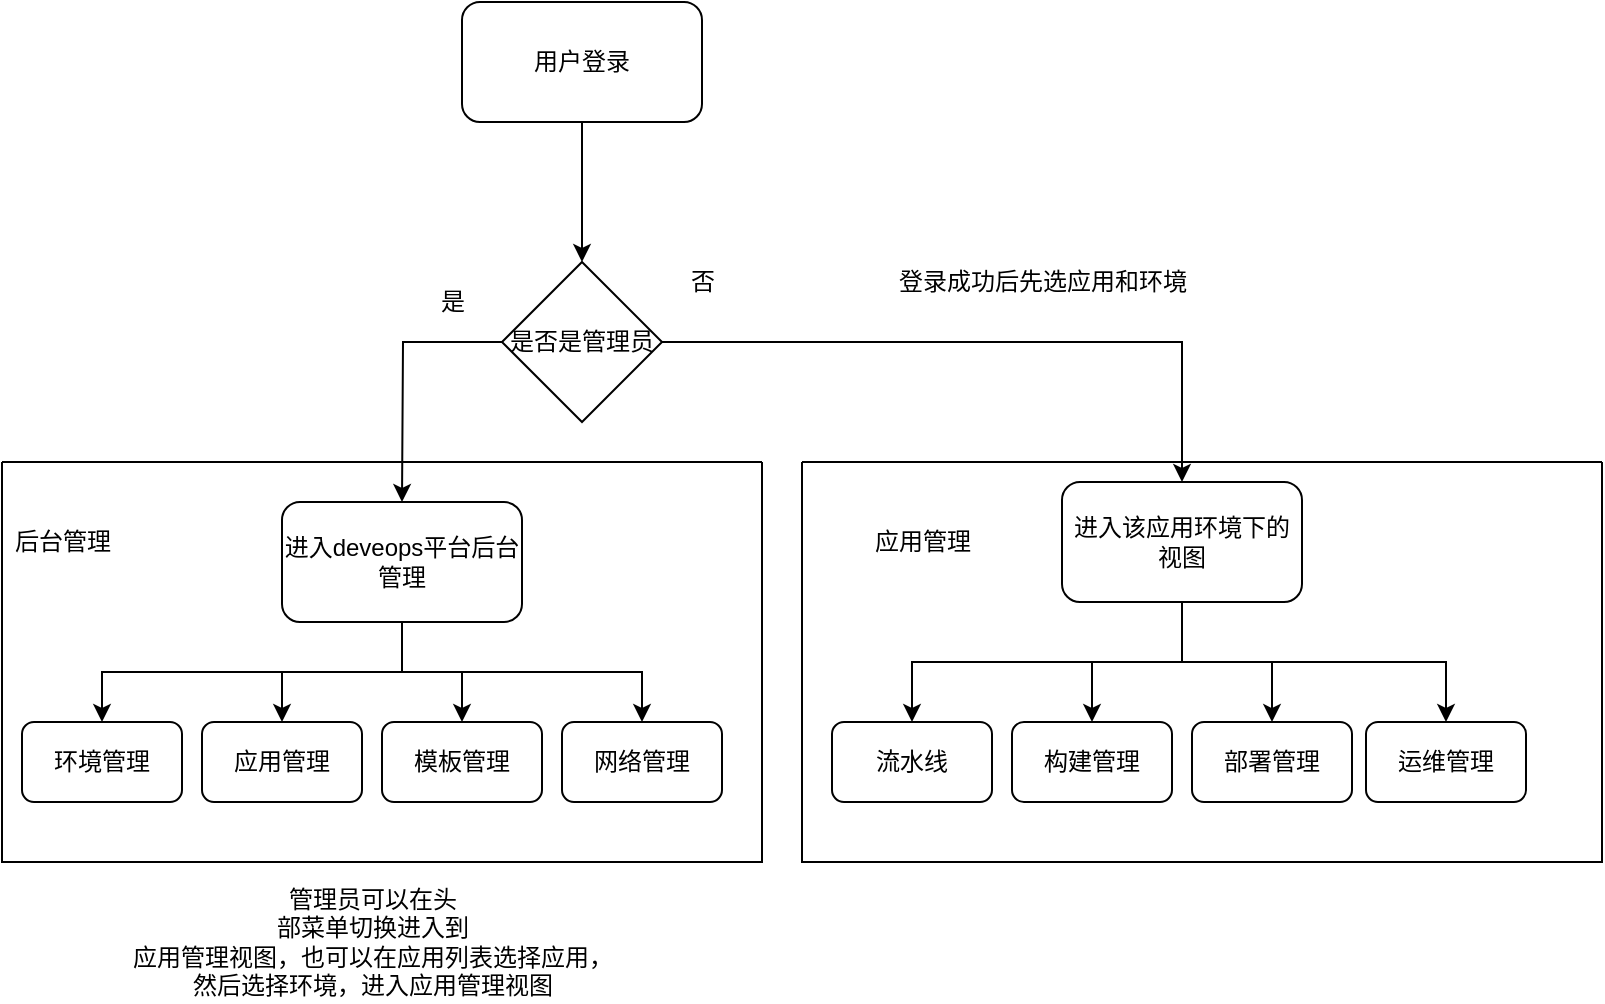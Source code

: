 <mxfile version="17.4.2" type="device"><diagram id="3RBvDhRjyACZdZ_x1l_R" name="第 1 页"><mxGraphModel dx="946" dy="628" grid="1" gridSize="10" guides="1" tooltips="1" connect="1" arrows="1" fold="1" page="1" pageScale="1" pageWidth="827" pageHeight="1169" math="0" shadow="0"><root><mxCell id="0"/><mxCell id="1" parent="0"/><mxCell id="hHon22tCPcjJyjVB9CmQ-3" style="edgeStyle=orthogonalEdgeStyle;rounded=0;orthogonalLoop=1;jettySize=auto;html=1;exitX=0.5;exitY=1;exitDx=0;exitDy=0;" parent="1" source="hHon22tCPcjJyjVB9CmQ-1" target="hHon22tCPcjJyjVB9CmQ-2" edge="1"><mxGeometry relative="1" as="geometry"/></mxCell><mxCell id="hHon22tCPcjJyjVB9CmQ-1" value="用户登录" style="rounded=1;whiteSpace=wrap;html=1;" parent="1" vertex="1"><mxGeometry x="310" y="90" width="120" height="60" as="geometry"/></mxCell><mxCell id="hHon22tCPcjJyjVB9CmQ-4" style="edgeStyle=orthogonalEdgeStyle;rounded=0;orthogonalLoop=1;jettySize=auto;html=1;exitX=0;exitY=0.5;exitDx=0;exitDy=0;" parent="1" source="hHon22tCPcjJyjVB9CmQ-2" edge="1"><mxGeometry relative="1" as="geometry"><mxPoint x="280" y="340" as="targetPoint"/></mxGeometry></mxCell><mxCell id="hHon22tCPcjJyjVB9CmQ-6" style="edgeStyle=orthogonalEdgeStyle;rounded=0;orthogonalLoop=1;jettySize=auto;html=1;exitX=1;exitY=0.5;exitDx=0;exitDy=0;entryX=0.5;entryY=0;entryDx=0;entryDy=0;" parent="1" source="hHon22tCPcjJyjVB9CmQ-2" target="hHon22tCPcjJyjVB9CmQ-19" edge="1"><mxGeometry relative="1" as="geometry"><mxPoint x="670" y="320" as="targetPoint"/></mxGeometry></mxCell><mxCell id="hHon22tCPcjJyjVB9CmQ-2" value="是否是管理员" style="rhombus;whiteSpace=wrap;html=1;" parent="1" vertex="1"><mxGeometry x="330" y="220" width="80" height="80" as="geometry"/></mxCell><mxCell id="hHon22tCPcjJyjVB9CmQ-5" value="是" style="text;html=1;align=center;verticalAlign=middle;resizable=0;points=[];autosize=1;strokeColor=none;fillColor=none;" parent="1" vertex="1"><mxGeometry x="290" y="230" width="30" height="20" as="geometry"/></mxCell><mxCell id="hHon22tCPcjJyjVB9CmQ-7" value="否" style="text;html=1;align=center;verticalAlign=middle;resizable=0;points=[];autosize=1;strokeColor=none;fillColor=none;" parent="1" vertex="1"><mxGeometry x="415" y="220" width="30" height="20" as="geometry"/></mxCell><mxCell id="hHon22tCPcjJyjVB9CmQ-10" style="edgeStyle=orthogonalEdgeStyle;rounded=0;orthogonalLoop=1;jettySize=auto;html=1;exitX=0.5;exitY=1;exitDx=0;exitDy=0;" parent="1" source="hHon22tCPcjJyjVB9CmQ-8" target="hHon22tCPcjJyjVB9CmQ-9" edge="1"><mxGeometry relative="1" as="geometry"/></mxCell><mxCell id="hHon22tCPcjJyjVB9CmQ-14" style="edgeStyle=orthogonalEdgeStyle;rounded=0;orthogonalLoop=1;jettySize=auto;html=1;exitX=0.5;exitY=1;exitDx=0;exitDy=0;entryX=0.5;entryY=0;entryDx=0;entryDy=0;" parent="1" source="hHon22tCPcjJyjVB9CmQ-8" target="hHon22tCPcjJyjVB9CmQ-11" edge="1"><mxGeometry relative="1" as="geometry"/></mxCell><mxCell id="hHon22tCPcjJyjVB9CmQ-15" style="edgeStyle=orthogonalEdgeStyle;rounded=0;orthogonalLoop=1;jettySize=auto;html=1;exitX=0.5;exitY=1;exitDx=0;exitDy=0;entryX=0.5;entryY=0;entryDx=0;entryDy=0;" parent="1" source="hHon22tCPcjJyjVB9CmQ-8" target="hHon22tCPcjJyjVB9CmQ-13" edge="1"><mxGeometry relative="1" as="geometry"/></mxCell><mxCell id="hHon22tCPcjJyjVB9CmQ-16" style="edgeStyle=orthogonalEdgeStyle;rounded=0;orthogonalLoop=1;jettySize=auto;html=1;exitX=0.5;exitY=1;exitDx=0;exitDy=0;entryX=0.5;entryY=0;entryDx=0;entryDy=0;" parent="1" source="hHon22tCPcjJyjVB9CmQ-8" target="hHon22tCPcjJyjVB9CmQ-12" edge="1"><mxGeometry relative="1" as="geometry"/></mxCell><mxCell id="hHon22tCPcjJyjVB9CmQ-8" value="进入deveops平台后台管理" style="rounded=1;whiteSpace=wrap;html=1;" parent="1" vertex="1"><mxGeometry x="220" y="340" width="120" height="60" as="geometry"/></mxCell><mxCell id="hHon22tCPcjJyjVB9CmQ-9" value="环境管理" style="rounded=1;whiteSpace=wrap;html=1;" parent="1" vertex="1"><mxGeometry x="90" y="450" width="80" height="40" as="geometry"/></mxCell><mxCell id="hHon22tCPcjJyjVB9CmQ-11" value="应用管理" style="rounded=1;whiteSpace=wrap;html=1;" parent="1" vertex="1"><mxGeometry x="180" y="450" width="80" height="40" as="geometry"/></mxCell><mxCell id="hHon22tCPcjJyjVB9CmQ-12" value="模板管理" style="rounded=1;whiteSpace=wrap;html=1;" parent="1" vertex="1"><mxGeometry x="270" y="450" width="80" height="40" as="geometry"/></mxCell><mxCell id="hHon22tCPcjJyjVB9CmQ-13" value="网络管理" style="rounded=1;whiteSpace=wrap;html=1;" parent="1" vertex="1"><mxGeometry x="360" y="450" width="80" height="40" as="geometry"/></mxCell><mxCell id="hHon22tCPcjJyjVB9CmQ-17" value="" style="swimlane;startSize=0;" parent="1" vertex="1"><mxGeometry x="80" y="320" width="380" height="200" as="geometry"/></mxCell><mxCell id="hHon22tCPcjJyjVB9CmQ-18" value="后台管理" style="text;html=1;align=center;verticalAlign=middle;resizable=0;points=[];autosize=1;strokeColor=none;fillColor=none;" parent="1" vertex="1"><mxGeometry x="80" y="350" width="60" height="20" as="geometry"/></mxCell><mxCell id="hHon22tCPcjJyjVB9CmQ-31" style="edgeStyle=orthogonalEdgeStyle;rounded=0;orthogonalLoop=1;jettySize=auto;html=1;exitX=0.5;exitY=1;exitDx=0;exitDy=0;fontColor=#000000;" parent="1" source="hHon22tCPcjJyjVB9CmQ-19" target="hHon22tCPcjJyjVB9CmQ-21" edge="1"><mxGeometry relative="1" as="geometry"/></mxCell><mxCell id="hHon22tCPcjJyjVB9CmQ-32" style="edgeStyle=orthogonalEdgeStyle;rounded=0;orthogonalLoop=1;jettySize=auto;html=1;exitX=0.5;exitY=1;exitDx=0;exitDy=0;entryX=0.5;entryY=0;entryDx=0;entryDy=0;fontColor=#000000;" parent="1" source="hHon22tCPcjJyjVB9CmQ-19" target="hHon22tCPcjJyjVB9CmQ-22" edge="1"><mxGeometry relative="1" as="geometry"/></mxCell><mxCell id="hHon22tCPcjJyjVB9CmQ-33" style="edgeStyle=orthogonalEdgeStyle;rounded=0;orthogonalLoop=1;jettySize=auto;html=1;exitX=0.5;exitY=1;exitDx=0;exitDy=0;entryX=0.5;entryY=0;entryDx=0;entryDy=0;fontColor=#000000;" parent="1" source="hHon22tCPcjJyjVB9CmQ-19" target="hHon22tCPcjJyjVB9CmQ-23" edge="1"><mxGeometry relative="1" as="geometry"/></mxCell><mxCell id="hHon22tCPcjJyjVB9CmQ-36" style="edgeStyle=orthogonalEdgeStyle;rounded=0;orthogonalLoop=1;jettySize=auto;html=1;exitX=0.5;exitY=1;exitDx=0;exitDy=0;fontColor=#000000;" parent="1" source="hHon22tCPcjJyjVB9CmQ-19" target="hHon22tCPcjJyjVB9CmQ-27" edge="1"><mxGeometry relative="1" as="geometry"/></mxCell><mxCell id="hHon22tCPcjJyjVB9CmQ-19" value="进入该应用环境下的视图" style="rounded=1;whiteSpace=wrap;html=1;" parent="1" vertex="1"><mxGeometry x="610" y="330" width="120" height="60" as="geometry"/></mxCell><mxCell id="hHon22tCPcjJyjVB9CmQ-20" value="登录成功后先选应用和环境" style="text;html=1;align=center;verticalAlign=middle;resizable=0;points=[];autosize=1;strokeColor=none;fillColor=none;" parent="1" vertex="1"><mxGeometry x="520" y="220" width="160" height="20" as="geometry"/></mxCell><mxCell id="hHon22tCPcjJyjVB9CmQ-21" value="流水线" style="rounded=1;whiteSpace=wrap;html=1;" parent="1" vertex="1"><mxGeometry x="495" y="450" width="80" height="40" as="geometry"/></mxCell><mxCell id="hHon22tCPcjJyjVB9CmQ-22" value="构建管理" style="rounded=1;whiteSpace=wrap;html=1;" parent="1" vertex="1"><mxGeometry x="585" y="450" width="80" height="40" as="geometry"/></mxCell><mxCell id="hHon22tCPcjJyjVB9CmQ-23" value="部署管理" style="rounded=1;whiteSpace=wrap;html=1;" parent="1" vertex="1"><mxGeometry x="675" y="450" width="80" height="40" as="geometry"/></mxCell><mxCell id="hHon22tCPcjJyjVB9CmQ-25" value="应用管理" style="text;html=1;align=center;verticalAlign=middle;resizable=0;points=[];autosize=1;strokeColor=none;fillColor=none;fontColor=#000000;" parent="1" vertex="1"><mxGeometry x="510" y="350" width="60" height="20" as="geometry"/></mxCell><mxCell id="hHon22tCPcjJyjVB9CmQ-27" value="运维管理" style="rounded=1;whiteSpace=wrap;html=1;" parent="1" vertex="1"><mxGeometry x="762" y="450" width="80" height="40" as="geometry"/></mxCell><mxCell id="hHon22tCPcjJyjVB9CmQ-24" value="" style="swimlane;startSize=0;fontColor=#000000;" parent="1" vertex="1"><mxGeometry x="480" y="320" width="400" height="200" as="geometry"/></mxCell><mxCell id="hHon22tCPcjJyjVB9CmQ-37" value="管理员可以在头&lt;br&gt;部菜单切换进入到&lt;br&gt;应用管理视图，也可以在应用列表选择应用，&lt;br&gt;然后选择环境，进入应用管理视图" style="text;html=1;align=center;verticalAlign=middle;resizable=0;points=[];autosize=1;strokeColor=none;fillColor=none;fontColor=#000000;" parent="1" vertex="1"><mxGeometry x="135" y="530" width="260" height="60" as="geometry"/></mxCell></root></mxGraphModel></diagram></mxfile>